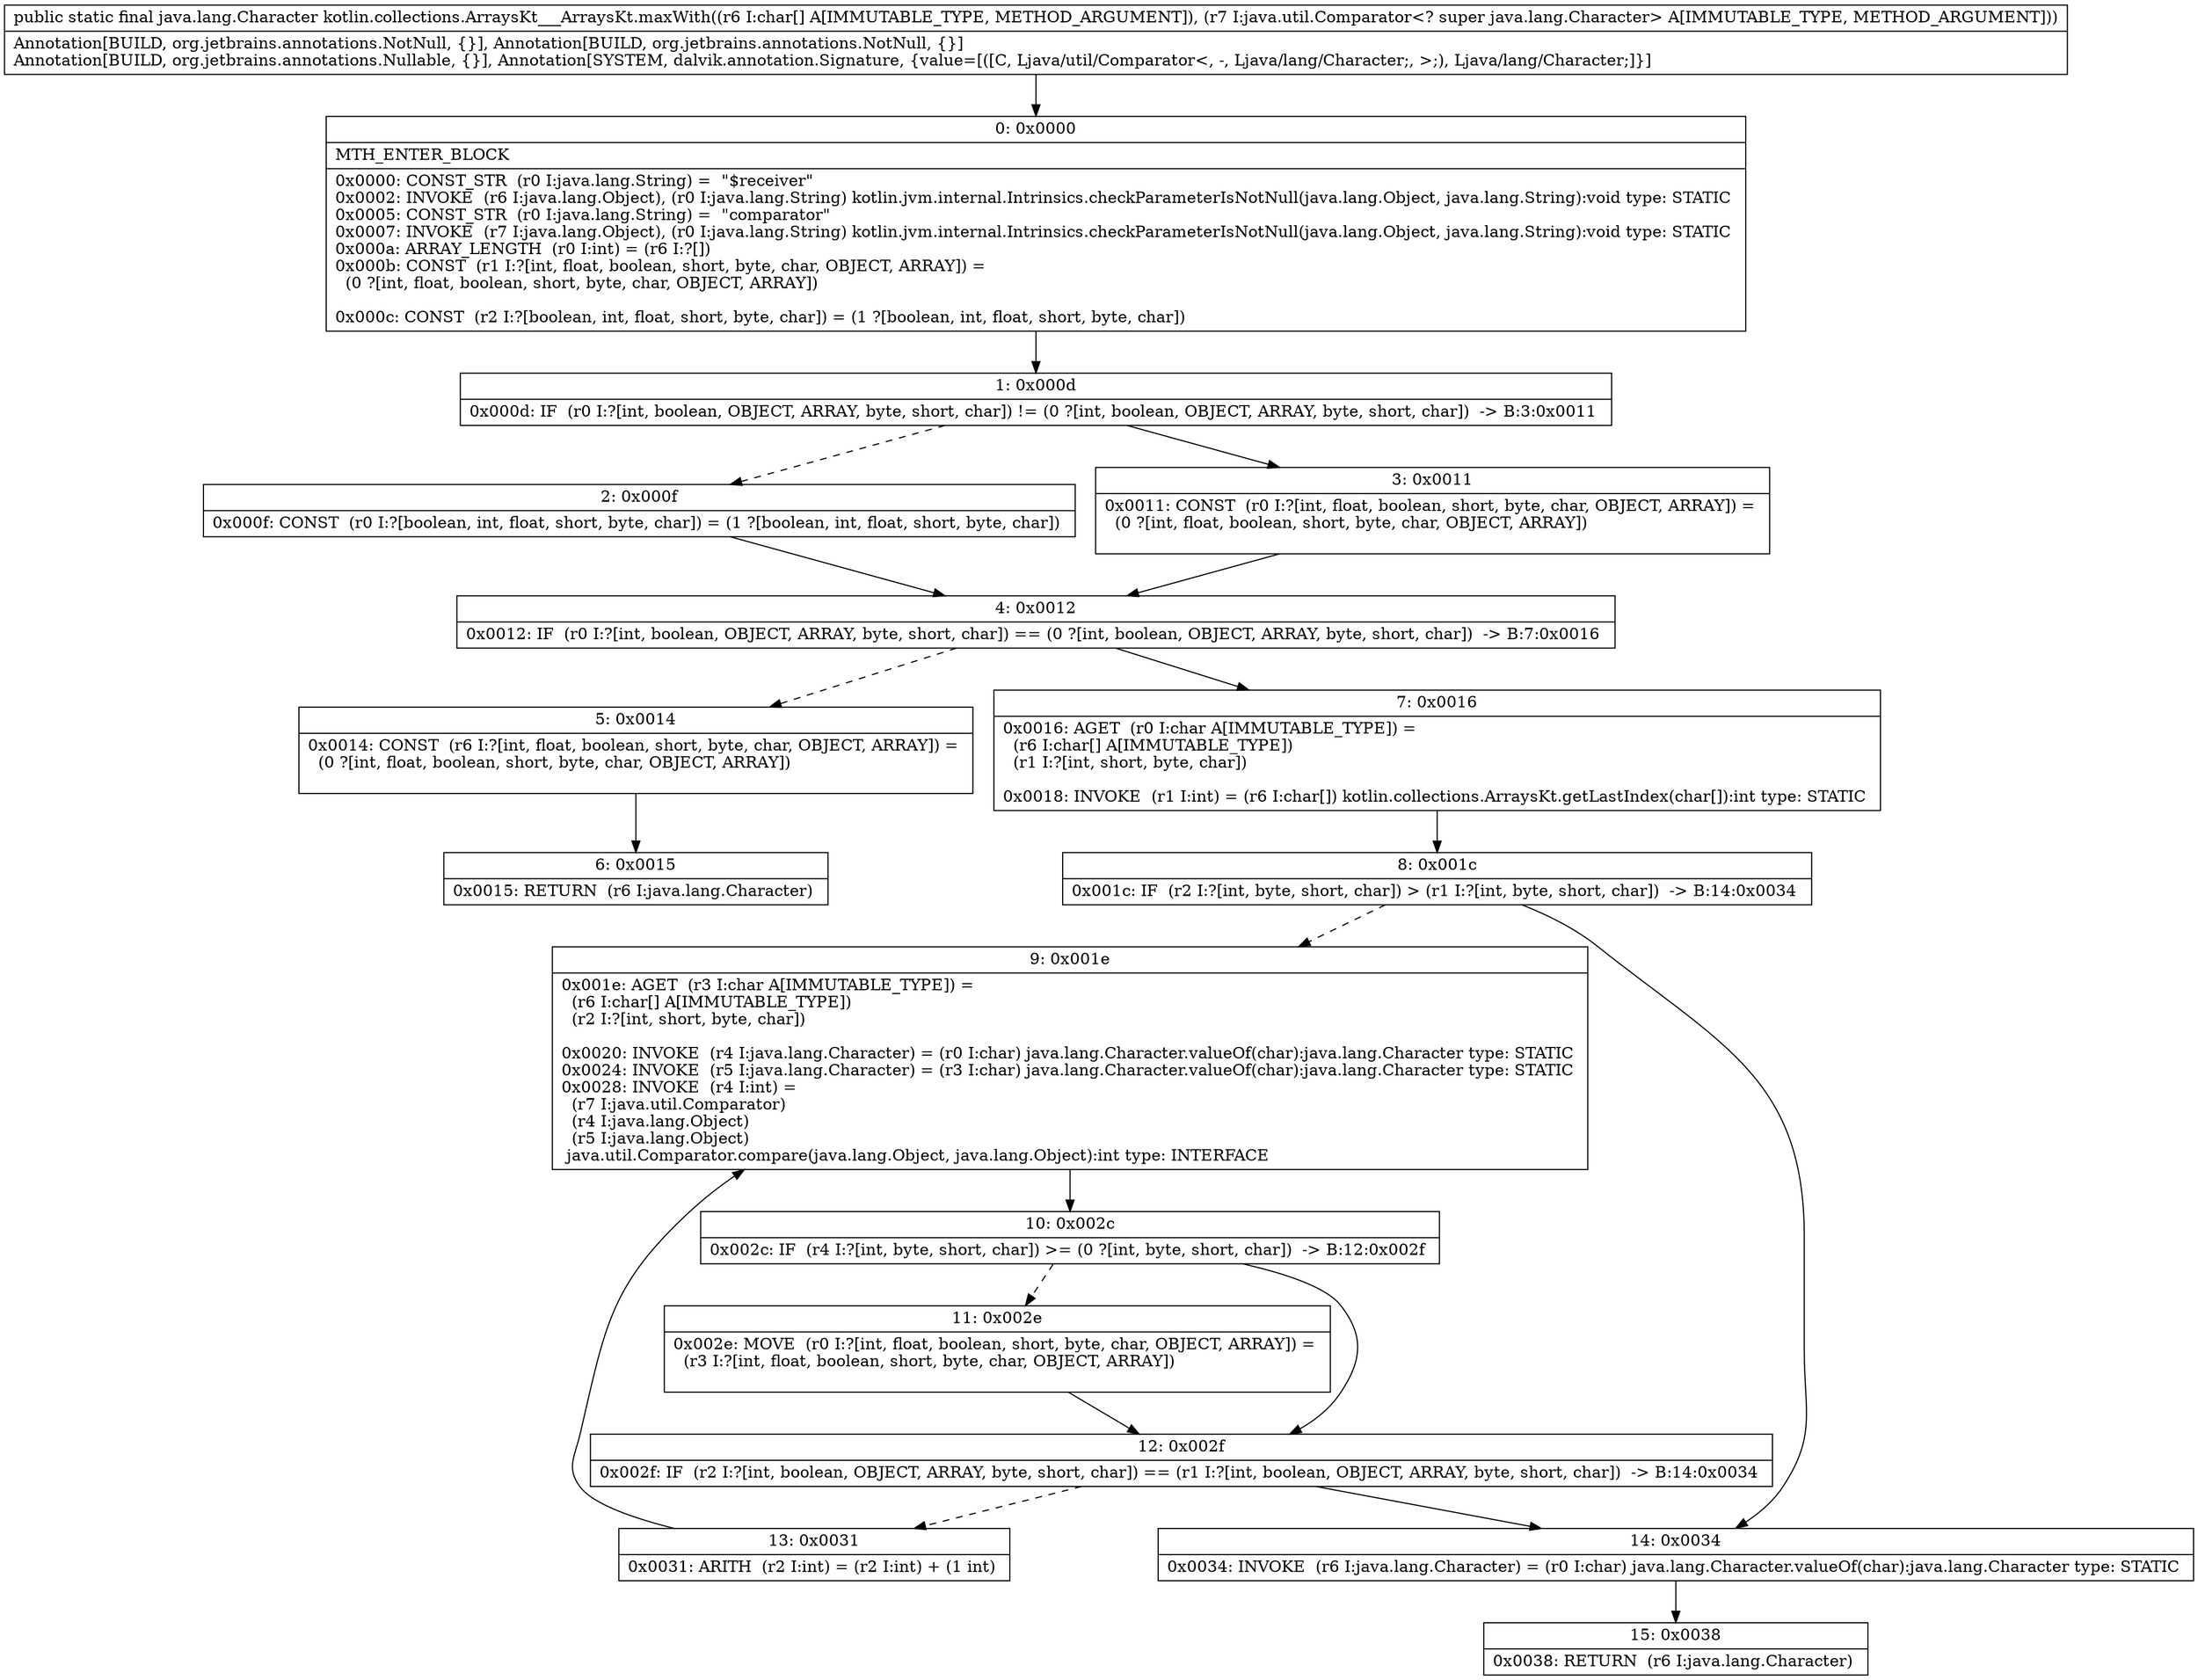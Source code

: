 digraph "CFG forkotlin.collections.ArraysKt___ArraysKt.maxWith([CLjava\/util\/Comparator;)Ljava\/lang\/Character;" {
Node_0 [shape=record,label="{0\:\ 0x0000|MTH_ENTER_BLOCK\l|0x0000: CONST_STR  (r0 I:java.lang.String) =  \"$receiver\" \l0x0002: INVOKE  (r6 I:java.lang.Object), (r0 I:java.lang.String) kotlin.jvm.internal.Intrinsics.checkParameterIsNotNull(java.lang.Object, java.lang.String):void type: STATIC \l0x0005: CONST_STR  (r0 I:java.lang.String) =  \"comparator\" \l0x0007: INVOKE  (r7 I:java.lang.Object), (r0 I:java.lang.String) kotlin.jvm.internal.Intrinsics.checkParameterIsNotNull(java.lang.Object, java.lang.String):void type: STATIC \l0x000a: ARRAY_LENGTH  (r0 I:int) = (r6 I:?[]) \l0x000b: CONST  (r1 I:?[int, float, boolean, short, byte, char, OBJECT, ARRAY]) = \l  (0 ?[int, float, boolean, short, byte, char, OBJECT, ARRAY])\l \l0x000c: CONST  (r2 I:?[boolean, int, float, short, byte, char]) = (1 ?[boolean, int, float, short, byte, char]) \l}"];
Node_1 [shape=record,label="{1\:\ 0x000d|0x000d: IF  (r0 I:?[int, boolean, OBJECT, ARRAY, byte, short, char]) != (0 ?[int, boolean, OBJECT, ARRAY, byte, short, char])  \-\> B:3:0x0011 \l}"];
Node_2 [shape=record,label="{2\:\ 0x000f|0x000f: CONST  (r0 I:?[boolean, int, float, short, byte, char]) = (1 ?[boolean, int, float, short, byte, char]) \l}"];
Node_3 [shape=record,label="{3\:\ 0x0011|0x0011: CONST  (r0 I:?[int, float, boolean, short, byte, char, OBJECT, ARRAY]) = \l  (0 ?[int, float, boolean, short, byte, char, OBJECT, ARRAY])\l \l}"];
Node_4 [shape=record,label="{4\:\ 0x0012|0x0012: IF  (r0 I:?[int, boolean, OBJECT, ARRAY, byte, short, char]) == (0 ?[int, boolean, OBJECT, ARRAY, byte, short, char])  \-\> B:7:0x0016 \l}"];
Node_5 [shape=record,label="{5\:\ 0x0014|0x0014: CONST  (r6 I:?[int, float, boolean, short, byte, char, OBJECT, ARRAY]) = \l  (0 ?[int, float, boolean, short, byte, char, OBJECT, ARRAY])\l \l}"];
Node_6 [shape=record,label="{6\:\ 0x0015|0x0015: RETURN  (r6 I:java.lang.Character) \l}"];
Node_7 [shape=record,label="{7\:\ 0x0016|0x0016: AGET  (r0 I:char A[IMMUTABLE_TYPE]) = \l  (r6 I:char[] A[IMMUTABLE_TYPE])\l  (r1 I:?[int, short, byte, char])\l \l0x0018: INVOKE  (r1 I:int) = (r6 I:char[]) kotlin.collections.ArraysKt.getLastIndex(char[]):int type: STATIC \l}"];
Node_8 [shape=record,label="{8\:\ 0x001c|0x001c: IF  (r2 I:?[int, byte, short, char]) \> (r1 I:?[int, byte, short, char])  \-\> B:14:0x0034 \l}"];
Node_9 [shape=record,label="{9\:\ 0x001e|0x001e: AGET  (r3 I:char A[IMMUTABLE_TYPE]) = \l  (r6 I:char[] A[IMMUTABLE_TYPE])\l  (r2 I:?[int, short, byte, char])\l \l0x0020: INVOKE  (r4 I:java.lang.Character) = (r0 I:char) java.lang.Character.valueOf(char):java.lang.Character type: STATIC \l0x0024: INVOKE  (r5 I:java.lang.Character) = (r3 I:char) java.lang.Character.valueOf(char):java.lang.Character type: STATIC \l0x0028: INVOKE  (r4 I:int) = \l  (r7 I:java.util.Comparator)\l  (r4 I:java.lang.Object)\l  (r5 I:java.lang.Object)\l java.util.Comparator.compare(java.lang.Object, java.lang.Object):int type: INTERFACE \l}"];
Node_10 [shape=record,label="{10\:\ 0x002c|0x002c: IF  (r4 I:?[int, byte, short, char]) \>= (0 ?[int, byte, short, char])  \-\> B:12:0x002f \l}"];
Node_11 [shape=record,label="{11\:\ 0x002e|0x002e: MOVE  (r0 I:?[int, float, boolean, short, byte, char, OBJECT, ARRAY]) = \l  (r3 I:?[int, float, boolean, short, byte, char, OBJECT, ARRAY])\l \l}"];
Node_12 [shape=record,label="{12\:\ 0x002f|0x002f: IF  (r2 I:?[int, boolean, OBJECT, ARRAY, byte, short, char]) == (r1 I:?[int, boolean, OBJECT, ARRAY, byte, short, char])  \-\> B:14:0x0034 \l}"];
Node_13 [shape=record,label="{13\:\ 0x0031|0x0031: ARITH  (r2 I:int) = (r2 I:int) + (1 int) \l}"];
Node_14 [shape=record,label="{14\:\ 0x0034|0x0034: INVOKE  (r6 I:java.lang.Character) = (r0 I:char) java.lang.Character.valueOf(char):java.lang.Character type: STATIC \l}"];
Node_15 [shape=record,label="{15\:\ 0x0038|0x0038: RETURN  (r6 I:java.lang.Character) \l}"];
MethodNode[shape=record,label="{public static final java.lang.Character kotlin.collections.ArraysKt___ArraysKt.maxWith((r6 I:char[] A[IMMUTABLE_TYPE, METHOD_ARGUMENT]), (r7 I:java.util.Comparator\<? super java.lang.Character\> A[IMMUTABLE_TYPE, METHOD_ARGUMENT]))  | Annotation[BUILD, org.jetbrains.annotations.NotNull, \{\}], Annotation[BUILD, org.jetbrains.annotations.NotNull, \{\}]\lAnnotation[BUILD, org.jetbrains.annotations.Nullable, \{\}], Annotation[SYSTEM, dalvik.annotation.Signature, \{value=[([C, Ljava\/util\/Comparator\<, \-, Ljava\/lang\/Character;, \>;), Ljava\/lang\/Character;]\}]\l}"];
MethodNode -> Node_0;
Node_0 -> Node_1;
Node_1 -> Node_2[style=dashed];
Node_1 -> Node_3;
Node_2 -> Node_4;
Node_3 -> Node_4;
Node_4 -> Node_5[style=dashed];
Node_4 -> Node_7;
Node_5 -> Node_6;
Node_7 -> Node_8;
Node_8 -> Node_9[style=dashed];
Node_8 -> Node_14;
Node_9 -> Node_10;
Node_10 -> Node_11[style=dashed];
Node_10 -> Node_12;
Node_11 -> Node_12;
Node_12 -> Node_13[style=dashed];
Node_12 -> Node_14;
Node_13 -> Node_9;
Node_14 -> Node_15;
}

